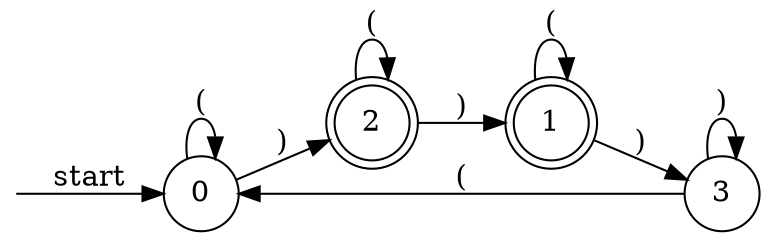 digraph dfa {
    rankdir = LR;
    node [shape = circle];
    __start [style = invis, shape = point];
    __start -> "0" [ label = "start" ];
    node [shape = doublecircle]; "1" "2"
    node [shape = circle];
    "2" -> "2" [ label = "(" ];
    "2" -> "1" [ label = ")" ];
    "0" -> "0" [ label = "(" ];
    "0" -> "2" [ label = ")" ];
    "3" -> "0" [ label = "(" ];
    "3" -> "3" [ label = ")" ];
    "1" -> "1" [ label = "(" ];
    "1" -> "3" [ label = ")" ];
}
